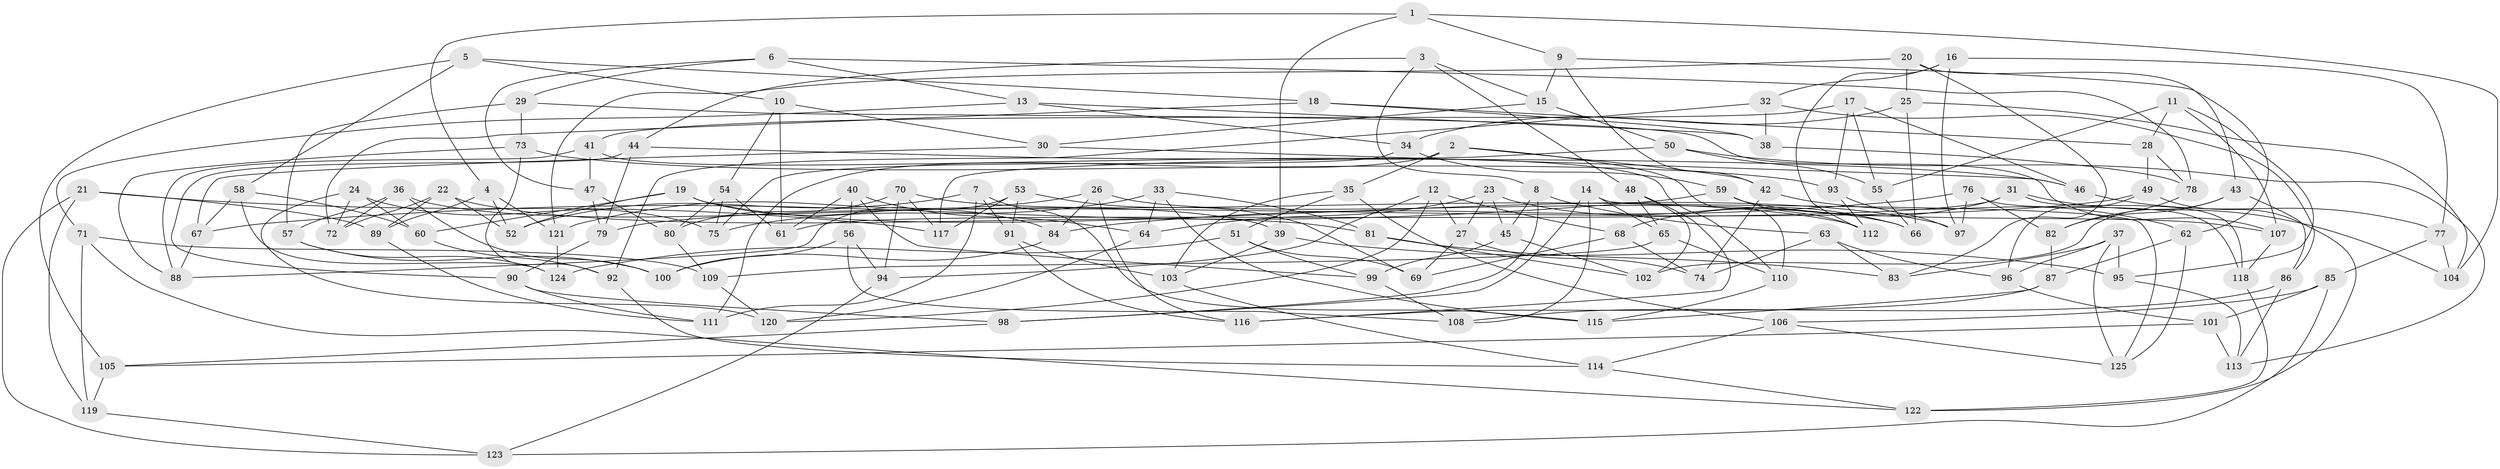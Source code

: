 // coarse degree distribution, {6: 0.1839080459770115, 4: 0.6781609195402298, 11: 0.011494252873563218, 7: 0.034482758620689655, 10: 0.022988505747126436, 5: 0.022988505747126436, 8: 0.022988505747126436, 3: 0.022988505747126436}
// Generated by graph-tools (version 1.1) at 2025/20/03/04/25 18:20:32]
// undirected, 125 vertices, 250 edges
graph export_dot {
graph [start="1"]
  node [color=gray90,style=filled];
  1;
  2;
  3;
  4;
  5;
  6;
  7;
  8;
  9;
  10;
  11;
  12;
  13;
  14;
  15;
  16;
  17;
  18;
  19;
  20;
  21;
  22;
  23;
  24;
  25;
  26;
  27;
  28;
  29;
  30;
  31;
  32;
  33;
  34;
  35;
  36;
  37;
  38;
  39;
  40;
  41;
  42;
  43;
  44;
  45;
  46;
  47;
  48;
  49;
  50;
  51;
  52;
  53;
  54;
  55;
  56;
  57;
  58;
  59;
  60;
  61;
  62;
  63;
  64;
  65;
  66;
  67;
  68;
  69;
  70;
  71;
  72;
  73;
  74;
  75;
  76;
  77;
  78;
  79;
  80;
  81;
  82;
  83;
  84;
  85;
  86;
  87;
  88;
  89;
  90;
  91;
  92;
  93;
  94;
  95;
  96;
  97;
  98;
  99;
  100;
  101;
  102;
  103;
  104;
  105;
  106;
  107;
  108;
  109;
  110;
  111;
  112;
  113;
  114;
  115;
  116;
  117;
  118;
  119;
  120;
  121;
  122;
  123;
  124;
  125;
  1 -- 9;
  1 -- 39;
  1 -- 4;
  1 -- 104;
  2 -- 35;
  2 -- 111;
  2 -- 42;
  2 -- 110;
  3 -- 15;
  3 -- 8;
  3 -- 48;
  3 -- 44;
  4 -- 89;
  4 -- 121;
  4 -- 52;
  5 -- 18;
  5 -- 10;
  5 -- 58;
  5 -- 105;
  6 -- 13;
  6 -- 29;
  6 -- 47;
  6 -- 78;
  7 -- 91;
  7 -- 52;
  7 -- 111;
  7 -- 115;
  8 -- 45;
  8 -- 98;
  8 -- 63;
  9 -- 62;
  9 -- 15;
  9 -- 42;
  10 -- 30;
  10 -- 54;
  10 -- 61;
  11 -- 95;
  11 -- 28;
  11 -- 55;
  11 -- 107;
  12 -- 120;
  12 -- 27;
  12 -- 94;
  12 -- 68;
  13 -- 38;
  13 -- 71;
  13 -- 34;
  14 -- 65;
  14 -- 98;
  14 -- 125;
  14 -- 108;
  15 -- 50;
  15 -- 30;
  16 -- 112;
  16 -- 97;
  16 -- 32;
  16 -- 77;
  17 -- 46;
  17 -- 93;
  17 -- 55;
  17 -- 41;
  18 -- 28;
  18 -- 38;
  18 -- 72;
  19 -- 84;
  19 -- 97;
  19 -- 60;
  19 -- 52;
  20 -- 25;
  20 -- 43;
  20 -- 83;
  20 -- 121;
  21 -- 117;
  21 -- 89;
  21 -- 123;
  21 -- 119;
  22 -- 81;
  22 -- 72;
  22 -- 52;
  22 -- 89;
  23 -- 45;
  23 -- 27;
  23 -- 66;
  23 -- 64;
  24 -- 120;
  24 -- 75;
  24 -- 60;
  24 -- 72;
  25 -- 104;
  25 -- 34;
  25 -- 66;
  26 -- 121;
  26 -- 66;
  26 -- 84;
  26 -- 116;
  27 -- 69;
  27 -- 74;
  28 -- 49;
  28 -- 78;
  29 -- 73;
  29 -- 107;
  29 -- 57;
  30 -- 67;
  30 -- 46;
  31 -- 61;
  31 -- 104;
  31 -- 118;
  31 -- 68;
  32 -- 92;
  32 -- 38;
  32 -- 86;
  33 -- 64;
  33 -- 75;
  33 -- 115;
  33 -- 81;
  34 -- 75;
  34 -- 59;
  35 -- 106;
  35 -- 51;
  35 -- 103;
  36 -- 39;
  36 -- 72;
  36 -- 100;
  36 -- 57;
  37 -- 96;
  37 -- 95;
  37 -- 83;
  37 -- 125;
  38 -- 78;
  39 -- 95;
  39 -- 103;
  40 -- 64;
  40 -- 61;
  40 -- 56;
  40 -- 99;
  41 -- 47;
  41 -- 88;
  41 -- 110;
  42 -- 62;
  42 -- 74;
  43 -- 86;
  43 -- 102;
  43 -- 82;
  44 -- 90;
  44 -- 46;
  44 -- 79;
  45 -- 102;
  45 -- 99;
  46 -- 77;
  47 -- 80;
  47 -- 79;
  48 -- 65;
  48 -- 116;
  48 -- 102;
  49 -- 79;
  49 -- 96;
  49 -- 122;
  50 -- 117;
  50 -- 113;
  50 -- 55;
  51 -- 69;
  51 -- 99;
  51 -- 124;
  53 -- 88;
  53 -- 117;
  53 -- 91;
  53 -- 69;
  54 -- 61;
  54 -- 75;
  54 -- 80;
  55 -- 66;
  56 -- 100;
  56 -- 108;
  56 -- 94;
  57 -- 100;
  57 -- 124;
  58 -- 67;
  58 -- 60;
  58 -- 124;
  59 -- 112;
  59 -- 67;
  59 -- 107;
  60 -- 92;
  62 -- 87;
  62 -- 125;
  63 -- 74;
  63 -- 83;
  63 -- 96;
  64 -- 120;
  65 -- 109;
  65 -- 110;
  67 -- 88;
  68 -- 69;
  68 -- 74;
  70 -- 94;
  70 -- 80;
  70 -- 117;
  70 -- 112;
  71 -- 119;
  71 -- 109;
  71 -- 122;
  73 -- 88;
  73 -- 93;
  73 -- 92;
  76 -- 84;
  76 -- 82;
  76 -- 97;
  76 -- 118;
  77 -- 104;
  77 -- 85;
  78 -- 82;
  79 -- 90;
  80 -- 109;
  81 -- 83;
  81 -- 102;
  82 -- 87;
  84 -- 100;
  85 -- 123;
  85 -- 106;
  85 -- 101;
  86 -- 108;
  86 -- 113;
  87 -- 115;
  87 -- 116;
  89 -- 111;
  90 -- 98;
  90 -- 111;
  91 -- 116;
  91 -- 103;
  92 -- 114;
  93 -- 97;
  93 -- 112;
  94 -- 123;
  95 -- 113;
  96 -- 101;
  98 -- 105;
  99 -- 108;
  101 -- 113;
  101 -- 105;
  103 -- 114;
  105 -- 119;
  106 -- 114;
  106 -- 125;
  107 -- 118;
  109 -- 120;
  110 -- 115;
  114 -- 122;
  118 -- 122;
  119 -- 123;
  121 -- 124;
}
